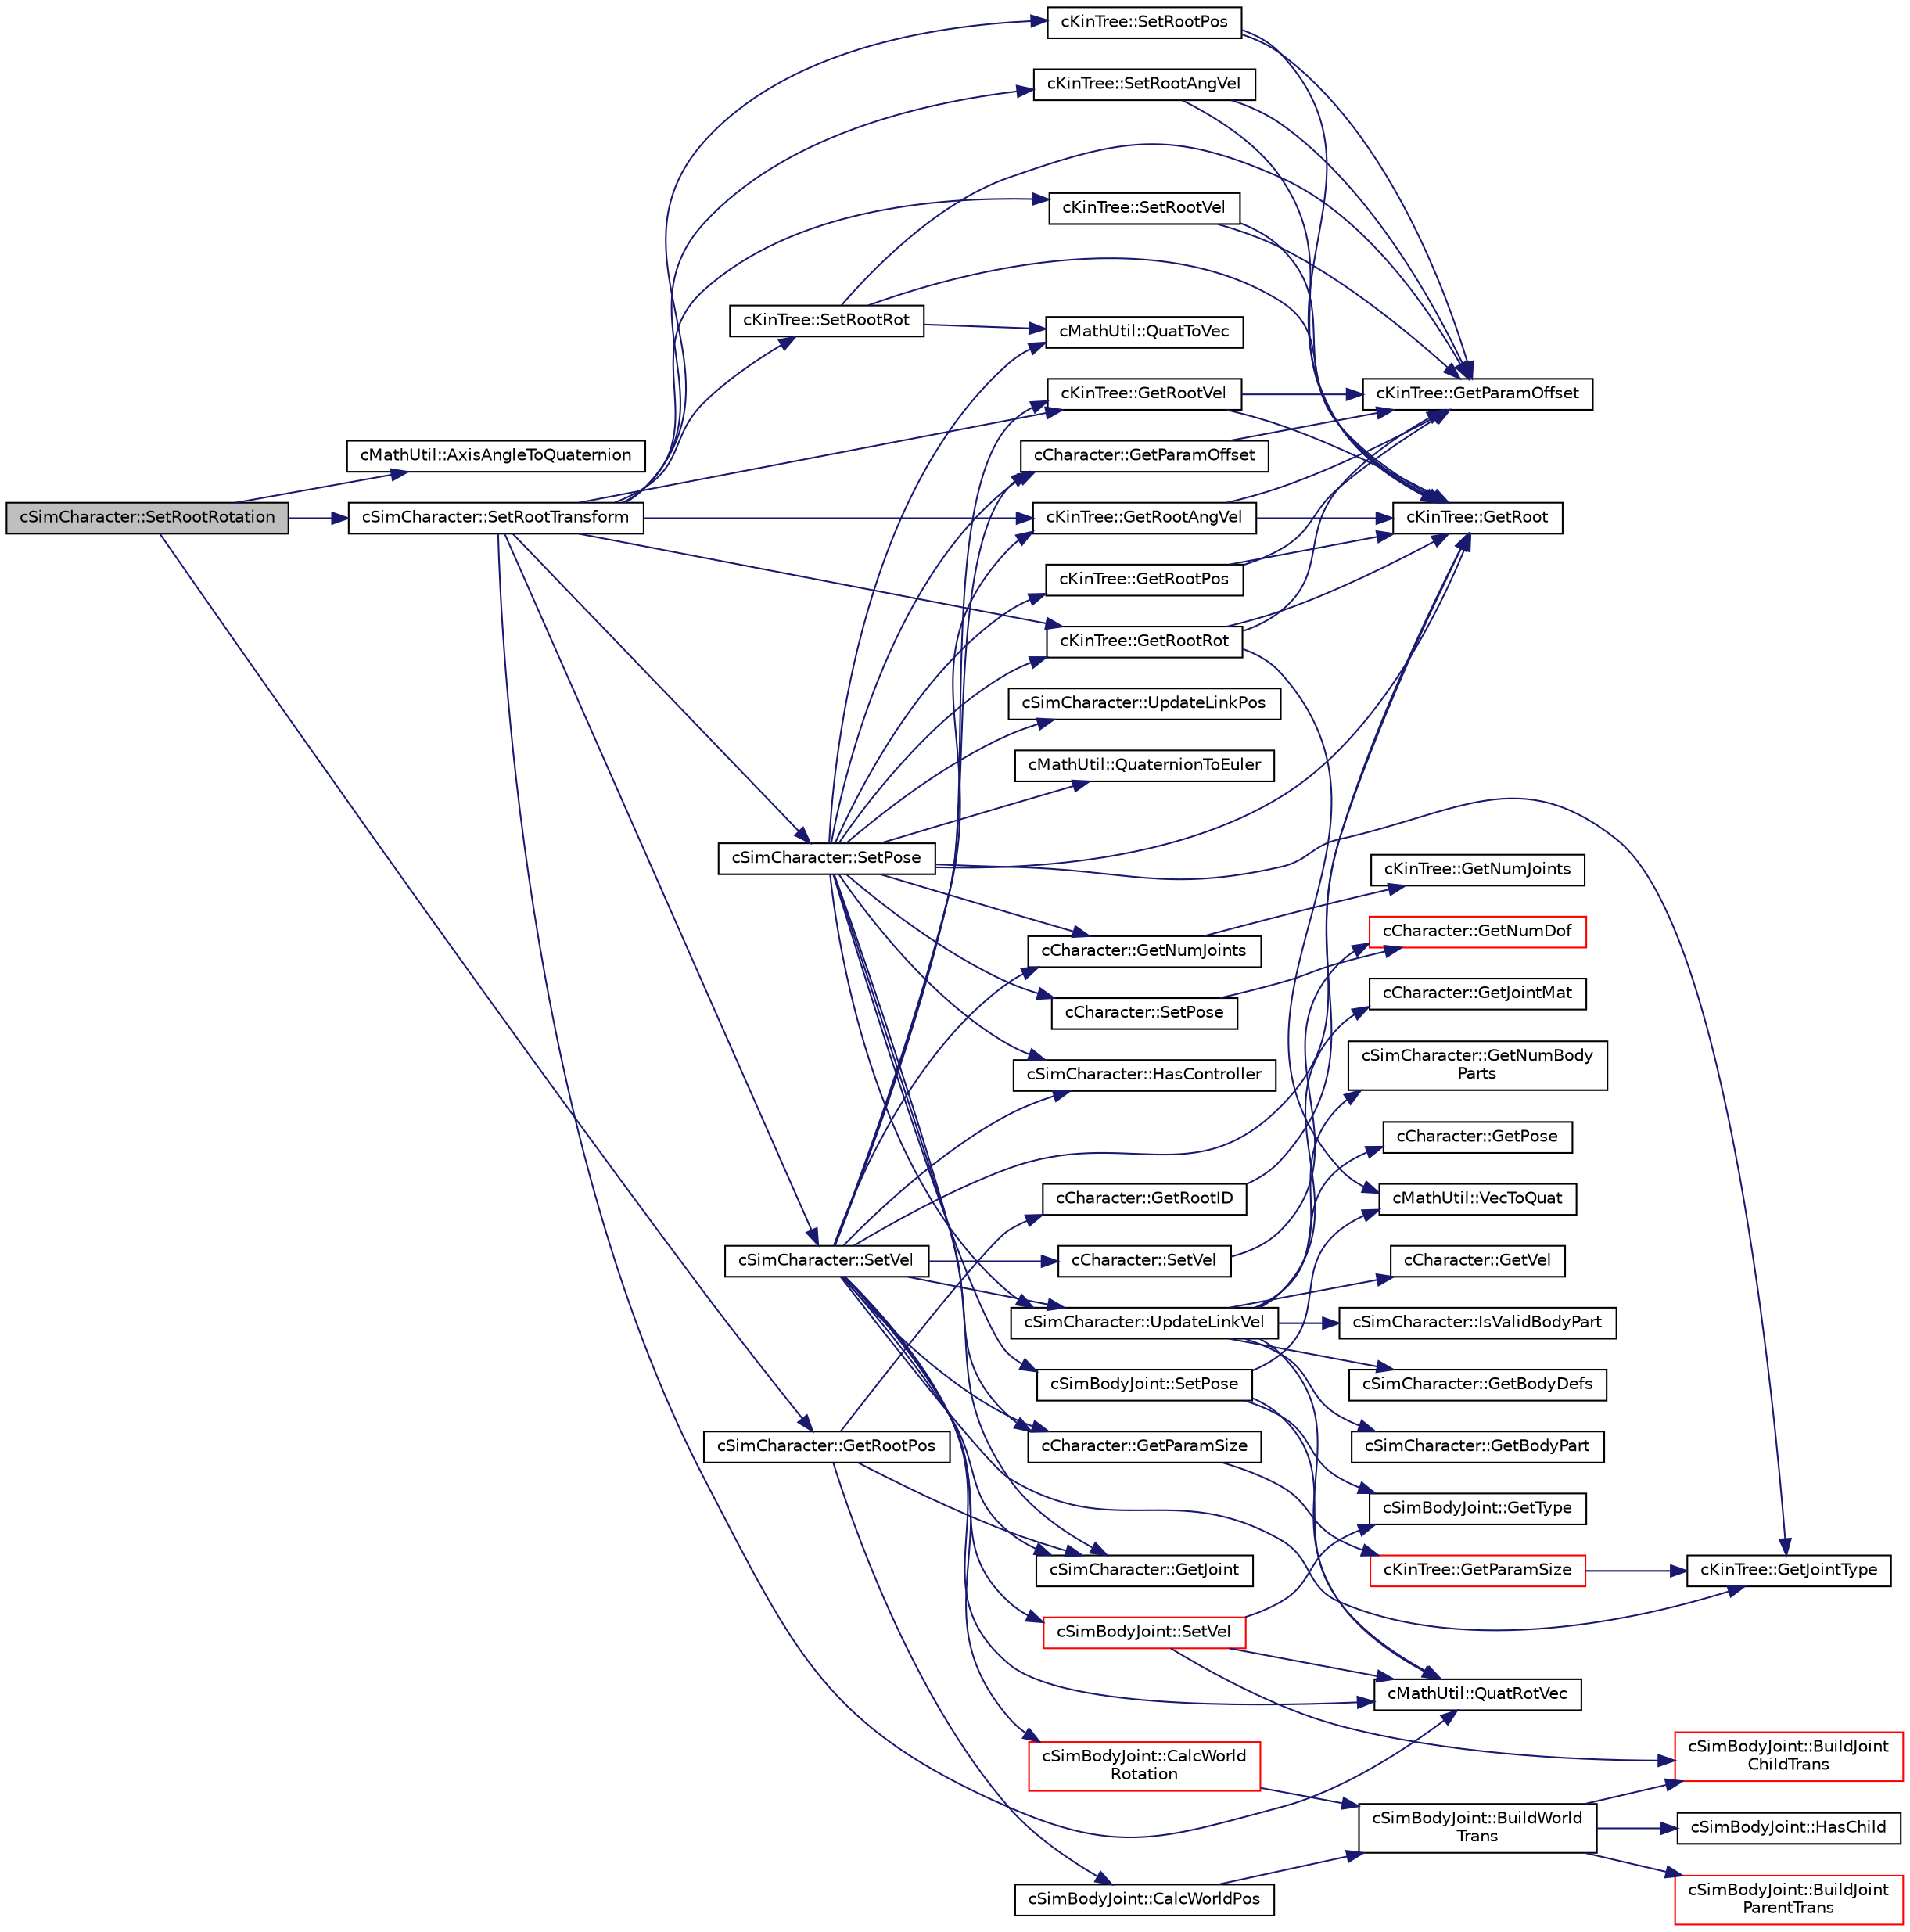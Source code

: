digraph "cSimCharacter::SetRootRotation"
{
 // LATEX_PDF_SIZE
  edge [fontname="Helvetica",fontsize="10",labelfontname="Helvetica",labelfontsize="10"];
  node [fontname="Helvetica",fontsize="10",shape=record];
  rankdir="LR";
  Node1 [label="cSimCharacter::SetRootRotation",height=0.2,width=0.4,color="black", fillcolor="grey75", style="filled", fontcolor="black",tooltip=" "];
  Node1 -> Node2 [color="midnightblue",fontsize="10",style="solid",fontname="Helvetica"];
  Node2 [label="cMathUtil::AxisAngleToQuaternion",height=0.2,width=0.4,color="black", fillcolor="white", style="filled",URL="$classc_math_util.html#a2676ee59b4e895344c077468da3b6c8f",tooltip=" "];
  Node1 -> Node3 [color="midnightblue",fontsize="10",style="solid",fontname="Helvetica"];
  Node3 [label="cSimCharacter::GetRootPos",height=0.2,width=0.4,color="black", fillcolor="white", style="filled",URL="$classc_sim_character.html#a546a3ce5d658ff704e9c3ca855a7e695",tooltip=" "];
  Node3 -> Node4 [color="midnightblue",fontsize="10",style="solid",fontname="Helvetica"];
  Node4 [label="cSimBodyJoint::CalcWorldPos",height=0.2,width=0.4,color="black", fillcolor="white", style="filled",URL="$classc_sim_body_joint.html#a24f75e09a36dd752f54298923b202da7",tooltip=" "];
  Node4 -> Node5 [color="midnightblue",fontsize="10",style="solid",fontname="Helvetica"];
  Node5 [label="cSimBodyJoint::BuildWorld\lTrans",height=0.2,width=0.4,color="black", fillcolor="white", style="filled",URL="$classc_sim_body_joint.html#a033253d748efec2cf6f261ea994a6a62",tooltip=" "];
  Node5 -> Node6 [color="midnightblue",fontsize="10",style="solid",fontname="Helvetica"];
  Node6 [label="cSimBodyJoint::BuildJoint\lChildTrans",height=0.2,width=0.4,color="red", fillcolor="white", style="filled",URL="$classc_sim_body_joint.html#a6f59339830fb1d763a78736818c23ac3",tooltip=" "];
  Node5 -> Node9 [color="midnightblue",fontsize="10",style="solid",fontname="Helvetica"];
  Node9 [label="cSimBodyJoint::BuildJoint\lParentTrans",height=0.2,width=0.4,color="red", fillcolor="white", style="filled",URL="$classc_sim_body_joint.html#a996f4f4502700fa03bdc896abdee1fe4",tooltip=" "];
  Node5 -> Node10 [color="midnightblue",fontsize="10",style="solid",fontname="Helvetica"];
  Node10 [label="cSimBodyJoint::HasChild",height=0.2,width=0.4,color="black", fillcolor="white", style="filled",URL="$classc_sim_body_joint.html#a564687afb4acbb768a334263b37720d8",tooltip=" "];
  Node3 -> Node11 [color="midnightblue",fontsize="10",style="solid",fontname="Helvetica"];
  Node11 [label="cSimCharacter::GetJoint",height=0.2,width=0.4,color="black", fillcolor="white", style="filled",URL="$classc_sim_character.html#aa0a30cfb05967fad8b59dd9adfa6f23a",tooltip=" "];
  Node3 -> Node12 [color="midnightblue",fontsize="10",style="solid",fontname="Helvetica"];
  Node12 [label="cCharacter::GetRootID",height=0.2,width=0.4,color="black", fillcolor="white", style="filled",URL="$classc_character.html#a07649022cce07611b977b355f14d489f",tooltip=" "];
  Node12 -> Node13 [color="midnightblue",fontsize="10",style="solid",fontname="Helvetica"];
  Node13 [label="cKinTree::GetRoot",height=0.2,width=0.4,color="black", fillcolor="white", style="filled",URL="$classc_kin_tree.html#a81b9799b03d32762ac820eb0886f369c",tooltip=" "];
  Node1 -> Node14 [color="midnightblue",fontsize="10",style="solid",fontname="Helvetica"];
  Node14 [label="cSimCharacter::SetRootTransform",height=0.2,width=0.4,color="black", fillcolor="white", style="filled",URL="$classc_sim_character.html#a615ae95d65aaf5991be40b41a2f3a89d",tooltip=" "];
  Node14 -> Node15 [color="midnightblue",fontsize="10",style="solid",fontname="Helvetica"];
  Node15 [label="cKinTree::GetRootAngVel",height=0.2,width=0.4,color="black", fillcolor="white", style="filled",URL="$classc_kin_tree.html#a04a74d6d511c07ca58f3da6df551d553",tooltip=" "];
  Node15 -> Node16 [color="midnightblue",fontsize="10",style="solid",fontname="Helvetica"];
  Node16 [label="cKinTree::GetParamOffset",height=0.2,width=0.4,color="black", fillcolor="white", style="filled",URL="$classc_kin_tree.html#aba4aced4cc6c401006617e288e84e723",tooltip=" "];
  Node15 -> Node13 [color="midnightblue",fontsize="10",style="solid",fontname="Helvetica"];
  Node14 -> Node17 [color="midnightblue",fontsize="10",style="solid",fontname="Helvetica"];
  Node17 [label="cKinTree::GetRootRot",height=0.2,width=0.4,color="black", fillcolor="white", style="filled",URL="$classc_kin_tree.html#a2a021db5d70df4fc749693908b4673ae",tooltip=" "];
  Node17 -> Node16 [color="midnightblue",fontsize="10",style="solid",fontname="Helvetica"];
  Node17 -> Node13 [color="midnightblue",fontsize="10",style="solid",fontname="Helvetica"];
  Node17 -> Node18 [color="midnightblue",fontsize="10",style="solid",fontname="Helvetica"];
  Node18 [label="cMathUtil::VecToQuat",height=0.2,width=0.4,color="black", fillcolor="white", style="filled",URL="$classc_math_util.html#a4b295f1a5fa0c95e87b942e62b2248bb",tooltip=" "];
  Node14 -> Node19 [color="midnightblue",fontsize="10",style="solid",fontname="Helvetica"];
  Node19 [label="cKinTree::GetRootVel",height=0.2,width=0.4,color="black", fillcolor="white", style="filled",URL="$classc_kin_tree.html#a4972e9b0403bb16838f8038562925ba2",tooltip=" "];
  Node19 -> Node16 [color="midnightblue",fontsize="10",style="solid",fontname="Helvetica"];
  Node19 -> Node13 [color="midnightblue",fontsize="10",style="solid",fontname="Helvetica"];
  Node14 -> Node20 [color="midnightblue",fontsize="10",style="solid",fontname="Helvetica"];
  Node20 [label="cMathUtil::QuatRotVec",height=0.2,width=0.4,color="black", fillcolor="white", style="filled",URL="$classc_math_util.html#a3a0496ade762f12172414c797da44402",tooltip=" "];
  Node14 -> Node21 [color="midnightblue",fontsize="10",style="solid",fontname="Helvetica"];
  Node21 [label="cSimCharacter::SetPose",height=0.2,width=0.4,color="black", fillcolor="white", style="filled",URL="$classc_sim_character.html#af90f9cd7b45cb9f6ea3635bfa562675d",tooltip=" "];
  Node21 -> Node11 [color="midnightblue",fontsize="10",style="solid",fontname="Helvetica"];
  Node21 -> Node22 [color="midnightblue",fontsize="10",style="solid",fontname="Helvetica"];
  Node22 [label="cKinTree::GetJointType",height=0.2,width=0.4,color="black", fillcolor="white", style="filled",URL="$classc_kin_tree.html#a891d52af51a7a1bced694634c2f70ee9",tooltip=" "];
  Node21 -> Node23 [color="midnightblue",fontsize="10",style="solid",fontname="Helvetica"];
  Node23 [label="cCharacter::GetNumJoints",height=0.2,width=0.4,color="black", fillcolor="white", style="filled",URL="$classc_character.html#a0c72f03cec78cc23a9376db72f2f3e9c",tooltip=" "];
  Node23 -> Node24 [color="midnightblue",fontsize="10",style="solid",fontname="Helvetica"];
  Node24 [label="cKinTree::GetNumJoints",height=0.2,width=0.4,color="black", fillcolor="white", style="filled",URL="$classc_kin_tree.html#ac840b501e27e6ce46d208b7d033f21d4",tooltip=" "];
  Node21 -> Node25 [color="midnightblue",fontsize="10",style="solid",fontname="Helvetica"];
  Node25 [label="cCharacter::GetParamOffset",height=0.2,width=0.4,color="black", fillcolor="white", style="filled",URL="$classc_character.html#a35607d7b28def062e62358ba1b1d4dcc",tooltip=" "];
  Node25 -> Node16 [color="midnightblue",fontsize="10",style="solid",fontname="Helvetica"];
  Node21 -> Node26 [color="midnightblue",fontsize="10",style="solid",fontname="Helvetica"];
  Node26 [label="cCharacter::GetParamSize",height=0.2,width=0.4,color="black", fillcolor="white", style="filled",URL="$classc_character.html#af612e6c951b84e172a802824390f37c4",tooltip=" "];
  Node26 -> Node27 [color="midnightblue",fontsize="10",style="solid",fontname="Helvetica"];
  Node27 [label="cKinTree::GetParamSize",height=0.2,width=0.4,color="red", fillcolor="white", style="filled",URL="$classc_kin_tree.html#ad5d21e19a354b6e8f5406e9167f12161",tooltip=" "];
  Node27 -> Node22 [color="midnightblue",fontsize="10",style="solid",fontname="Helvetica"];
  Node21 -> Node13 [color="midnightblue",fontsize="10",style="solid",fontname="Helvetica"];
  Node21 -> Node32 [color="midnightblue",fontsize="10",style="solid",fontname="Helvetica"];
  Node32 [label="cKinTree::GetRootPos",height=0.2,width=0.4,color="black", fillcolor="white", style="filled",URL="$classc_kin_tree.html#af64ed1799d144a87342b473fdc46ec73",tooltip=" "];
  Node32 -> Node16 [color="midnightblue",fontsize="10",style="solid",fontname="Helvetica"];
  Node32 -> Node13 [color="midnightblue",fontsize="10",style="solid",fontname="Helvetica"];
  Node21 -> Node17 [color="midnightblue",fontsize="10",style="solid",fontname="Helvetica"];
  Node21 -> Node33 [color="midnightblue",fontsize="10",style="solid",fontname="Helvetica"];
  Node33 [label="cSimCharacter::HasController",height=0.2,width=0.4,color="black", fillcolor="white", style="filled",URL="$classc_sim_character.html#a4508e026f28688cf704945dfe51050ce",tooltip=" "];
  Node21 -> Node34 [color="midnightblue",fontsize="10",style="solid",fontname="Helvetica"];
  Node34 [label="cMathUtil::QuaternionToEuler",height=0.2,width=0.4,color="black", fillcolor="white", style="filled",URL="$classc_math_util.html#a22700cff2876781e935a9111ff6b04e2",tooltip=" "];
  Node21 -> Node35 [color="midnightblue",fontsize="10",style="solid",fontname="Helvetica"];
  Node35 [label="cMathUtil::QuatToVec",height=0.2,width=0.4,color="black", fillcolor="white", style="filled",URL="$classc_math_util.html#a703bd693dac0d20b433690577d9a8dcc",tooltip=" "];
  Node21 -> Node36 [color="midnightblue",fontsize="10",style="solid",fontname="Helvetica"];
  Node36 [label="cCharacter::SetPose",height=0.2,width=0.4,color="black", fillcolor="white", style="filled",URL="$classc_character.html#a9bf4292e356a20cad67949e961244cab",tooltip=" "];
  Node36 -> Node37 [color="midnightblue",fontsize="10",style="solid",fontname="Helvetica"];
  Node37 [label="cCharacter::GetNumDof",height=0.2,width=0.4,color="red", fillcolor="white", style="filled",URL="$classc_character.html#a599bb487669886ea5a6e827186713372",tooltip=" "];
  Node21 -> Node39 [color="midnightblue",fontsize="10",style="solid",fontname="Helvetica"];
  Node39 [label="cSimBodyJoint::SetPose",height=0.2,width=0.4,color="black", fillcolor="white", style="filled",URL="$classc_sim_body_joint.html#acfb0de6b1d89406ba992688c1f788a1e",tooltip=" "];
  Node39 -> Node40 [color="midnightblue",fontsize="10",style="solid",fontname="Helvetica"];
  Node40 [label="cSimBodyJoint::GetType",height=0.2,width=0.4,color="black", fillcolor="white", style="filled",URL="$classc_sim_body_joint.html#a1bbcce2303bd3d8a592917c17d561b99",tooltip=" "];
  Node39 -> Node20 [color="midnightblue",fontsize="10",style="solid",fontname="Helvetica"];
  Node39 -> Node18 [color="midnightblue",fontsize="10",style="solid",fontname="Helvetica"];
  Node21 -> Node41 [color="midnightblue",fontsize="10",style="solid",fontname="Helvetica"];
  Node41 [label="cSimCharacter::UpdateLinkPos",height=0.2,width=0.4,color="black", fillcolor="white", style="filled",URL="$classc_sim_character.html#a4c8b34da07a4d5e09f836ba559c057ba",tooltip=" "];
  Node21 -> Node42 [color="midnightblue",fontsize="10",style="solid",fontname="Helvetica"];
  Node42 [label="cSimCharacter::UpdateLinkVel",height=0.2,width=0.4,color="black", fillcolor="white", style="filled",URL="$classc_sim_character.html#a6b921ea095db8fe0fae7c3e183946117",tooltip=" "];
  Node42 -> Node43 [color="midnightblue",fontsize="10",style="solid",fontname="Helvetica"];
  Node43 [label="cSimCharacter::GetBodyDefs",height=0.2,width=0.4,color="black", fillcolor="white", style="filled",URL="$classc_sim_character.html#a734e26ee2f55e4cdaa6323c7279ef5b4",tooltip=" "];
  Node42 -> Node44 [color="midnightblue",fontsize="10",style="solid",fontname="Helvetica"];
  Node44 [label="cSimCharacter::GetBodyPart",height=0.2,width=0.4,color="black", fillcolor="white", style="filled",URL="$classc_sim_character.html#aa57c20d16c43f380913c9d289cfe2a66",tooltip=" "];
  Node42 -> Node45 [color="midnightblue",fontsize="10",style="solid",fontname="Helvetica"];
  Node45 [label="cCharacter::GetJointMat",height=0.2,width=0.4,color="black", fillcolor="white", style="filled",URL="$classc_character.html#aecf6a9809542e346342be2df552695b1",tooltip=" "];
  Node42 -> Node46 [color="midnightblue",fontsize="10",style="solid",fontname="Helvetica"];
  Node46 [label="cSimCharacter::GetNumBody\lParts",height=0.2,width=0.4,color="black", fillcolor="white", style="filled",URL="$classc_sim_character.html#aa89bcdac2f31c2cad0cfb8a697d80330",tooltip=" "];
  Node42 -> Node47 [color="midnightblue",fontsize="10",style="solid",fontname="Helvetica"];
  Node47 [label="cCharacter::GetPose",height=0.2,width=0.4,color="black", fillcolor="white", style="filled",URL="$classc_character.html#ab756a97bb9006b6eb239b2874180710e",tooltip=" "];
  Node42 -> Node48 [color="midnightblue",fontsize="10",style="solid",fontname="Helvetica"];
  Node48 [label="cCharacter::GetVel",height=0.2,width=0.4,color="black", fillcolor="white", style="filled",URL="$classc_character.html#acf2b6b489a51c419d6cc4c38950f0c87",tooltip=" "];
  Node42 -> Node49 [color="midnightblue",fontsize="10",style="solid",fontname="Helvetica"];
  Node49 [label="cSimCharacter::IsValidBodyPart",height=0.2,width=0.4,color="black", fillcolor="white", style="filled",URL="$classc_sim_character.html#af3b06c9e7a66f1f037d547455abee55f",tooltip=" "];
  Node42 -> Node20 [color="midnightblue",fontsize="10",style="solid",fontname="Helvetica"];
  Node14 -> Node50 [color="midnightblue",fontsize="10",style="solid",fontname="Helvetica"];
  Node50 [label="cKinTree::SetRootAngVel",height=0.2,width=0.4,color="black", fillcolor="white", style="filled",URL="$classc_kin_tree.html#a5c36c2276e7f52262a751a6dcae3ef6c",tooltip=" "];
  Node50 -> Node16 [color="midnightblue",fontsize="10",style="solid",fontname="Helvetica"];
  Node50 -> Node13 [color="midnightblue",fontsize="10",style="solid",fontname="Helvetica"];
  Node14 -> Node51 [color="midnightblue",fontsize="10",style="solid",fontname="Helvetica"];
  Node51 [label="cKinTree::SetRootPos",height=0.2,width=0.4,color="black", fillcolor="white", style="filled",URL="$classc_kin_tree.html#a70cfb4919e00b3e5707425a461fc7f51",tooltip=" "];
  Node51 -> Node16 [color="midnightblue",fontsize="10",style="solid",fontname="Helvetica"];
  Node51 -> Node13 [color="midnightblue",fontsize="10",style="solid",fontname="Helvetica"];
  Node14 -> Node52 [color="midnightblue",fontsize="10",style="solid",fontname="Helvetica"];
  Node52 [label="cKinTree::SetRootRot",height=0.2,width=0.4,color="black", fillcolor="white", style="filled",URL="$classc_kin_tree.html#a0635457bb31f60e04015b6135bb116d2",tooltip=" "];
  Node52 -> Node16 [color="midnightblue",fontsize="10",style="solid",fontname="Helvetica"];
  Node52 -> Node13 [color="midnightblue",fontsize="10",style="solid",fontname="Helvetica"];
  Node52 -> Node35 [color="midnightblue",fontsize="10",style="solid",fontname="Helvetica"];
  Node14 -> Node53 [color="midnightblue",fontsize="10",style="solid",fontname="Helvetica"];
  Node53 [label="cKinTree::SetRootVel",height=0.2,width=0.4,color="black", fillcolor="white", style="filled",URL="$classc_kin_tree.html#a6ab595c6e9a3bd6e3cb351444fe4d916",tooltip=" "];
  Node53 -> Node16 [color="midnightblue",fontsize="10",style="solid",fontname="Helvetica"];
  Node53 -> Node13 [color="midnightblue",fontsize="10",style="solid",fontname="Helvetica"];
  Node14 -> Node54 [color="midnightblue",fontsize="10",style="solid",fontname="Helvetica"];
  Node54 [label="cSimCharacter::SetVel",height=0.2,width=0.4,color="black", fillcolor="white", style="filled",URL="$classc_sim_character.html#aa542e4d6411dd1e9499cf52ae19a28a5",tooltip=" "];
  Node54 -> Node55 [color="midnightblue",fontsize="10",style="solid",fontname="Helvetica"];
  Node55 [label="cSimBodyJoint::CalcWorld\lRotation",height=0.2,width=0.4,color="red", fillcolor="white", style="filled",URL="$classc_sim_body_joint.html#a11a7990aaac57fc7dd13bdf9aff4784f",tooltip=" "];
  Node55 -> Node5 [color="midnightblue",fontsize="10",style="solid",fontname="Helvetica"];
  Node54 -> Node11 [color="midnightblue",fontsize="10",style="solid",fontname="Helvetica"];
  Node54 -> Node22 [color="midnightblue",fontsize="10",style="solid",fontname="Helvetica"];
  Node54 -> Node23 [color="midnightblue",fontsize="10",style="solid",fontname="Helvetica"];
  Node54 -> Node25 [color="midnightblue",fontsize="10",style="solid",fontname="Helvetica"];
  Node54 -> Node26 [color="midnightblue",fontsize="10",style="solid",fontname="Helvetica"];
  Node54 -> Node13 [color="midnightblue",fontsize="10",style="solid",fontname="Helvetica"];
  Node54 -> Node15 [color="midnightblue",fontsize="10",style="solid",fontname="Helvetica"];
  Node54 -> Node19 [color="midnightblue",fontsize="10",style="solid",fontname="Helvetica"];
  Node54 -> Node33 [color="midnightblue",fontsize="10",style="solid",fontname="Helvetica"];
  Node54 -> Node20 [color="midnightblue",fontsize="10",style="solid",fontname="Helvetica"];
  Node54 -> Node58 [color="midnightblue",fontsize="10",style="solid",fontname="Helvetica"];
  Node58 [label="cCharacter::SetVel",height=0.2,width=0.4,color="black", fillcolor="white", style="filled",URL="$classc_character.html#ade58ddd1eaf1dae9f230a595e5a5cccc",tooltip=" "];
  Node58 -> Node37 [color="midnightblue",fontsize="10",style="solid",fontname="Helvetica"];
  Node54 -> Node59 [color="midnightblue",fontsize="10",style="solid",fontname="Helvetica"];
  Node59 [label="cSimBodyJoint::SetVel",height=0.2,width=0.4,color="red", fillcolor="white", style="filled",URL="$classc_sim_body_joint.html#a2f85e1505798b43d7406a75b93efd38c",tooltip=" "];
  Node59 -> Node6 [color="midnightblue",fontsize="10",style="solid",fontname="Helvetica"];
  Node59 -> Node40 [color="midnightblue",fontsize="10",style="solid",fontname="Helvetica"];
  Node59 -> Node20 [color="midnightblue",fontsize="10",style="solid",fontname="Helvetica"];
  Node54 -> Node42 [color="midnightblue",fontsize="10",style="solid",fontname="Helvetica"];
}
